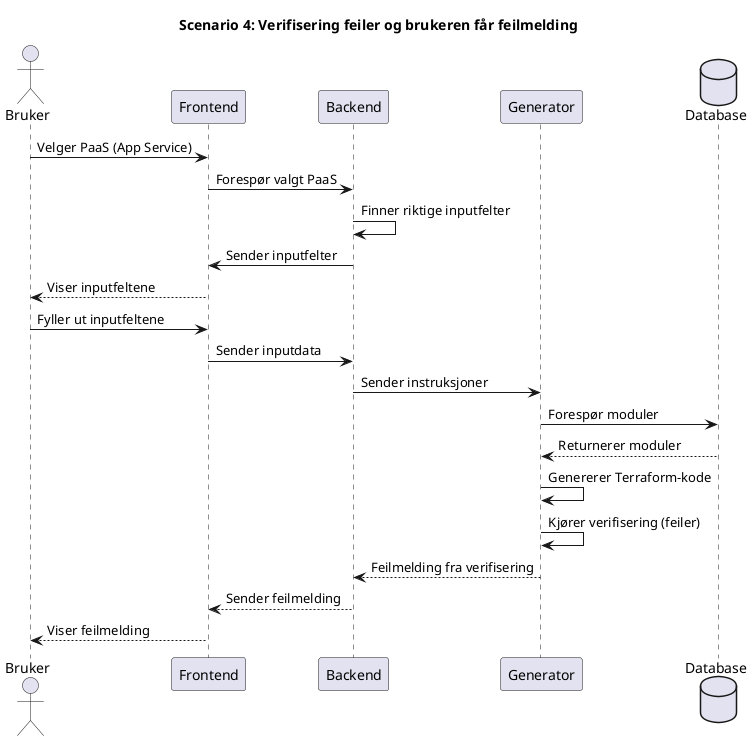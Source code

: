 @startuml
title Scenario 4: Verifisering feiler og brukeren får feilmelding

actor Bruker as Bruker
participant Frontend as Frontend
participant Backend as Backend
participant Generator as Generator
database Database as Database

Bruker        ->      Frontend        :   Velger PaaS (App Service)
Frontend      ->      Backend         :   Forespør valgt PaaS
Backend       ->      Backend         :   Finner riktige inputfelter
Backend       ->      Frontend        :   Sender inputfelter
Frontend      -->     Bruker          :   Viser inputfeltene
Bruker        ->      Frontend        :   Fyller ut inputfeltene
Frontend      ->      Backend         :   Sender inputdata
Backend       ->      Generator       :   Sender instruksjoner

Generator     ->      Database        :   Forespør moduler
Database      -->     Generator       :   Returnerer moduler
Generator     ->      Generator       :   Genererer Terraform-kode


Generator     ->      Generator       :   Kjører verifisering (feiler)
Generator     -->     Backend         :   Feilmelding fra verifisering
Backend       -->     Frontend        :   Sender feilmelding
Frontend      -->     Bruker          :   Viser feilmelding


@enduml
